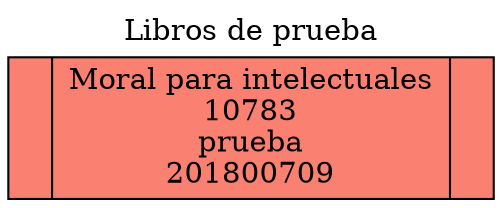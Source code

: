 digraph G {
node [shape = record,height=.1 color=black fillcolor=salmon style=filled];
labelloc="t";
label="Libros de prueba";
node1[label = "<f0> |Moral para intelectuales\n10783\nprueba\n201800709|<f1>"];

}